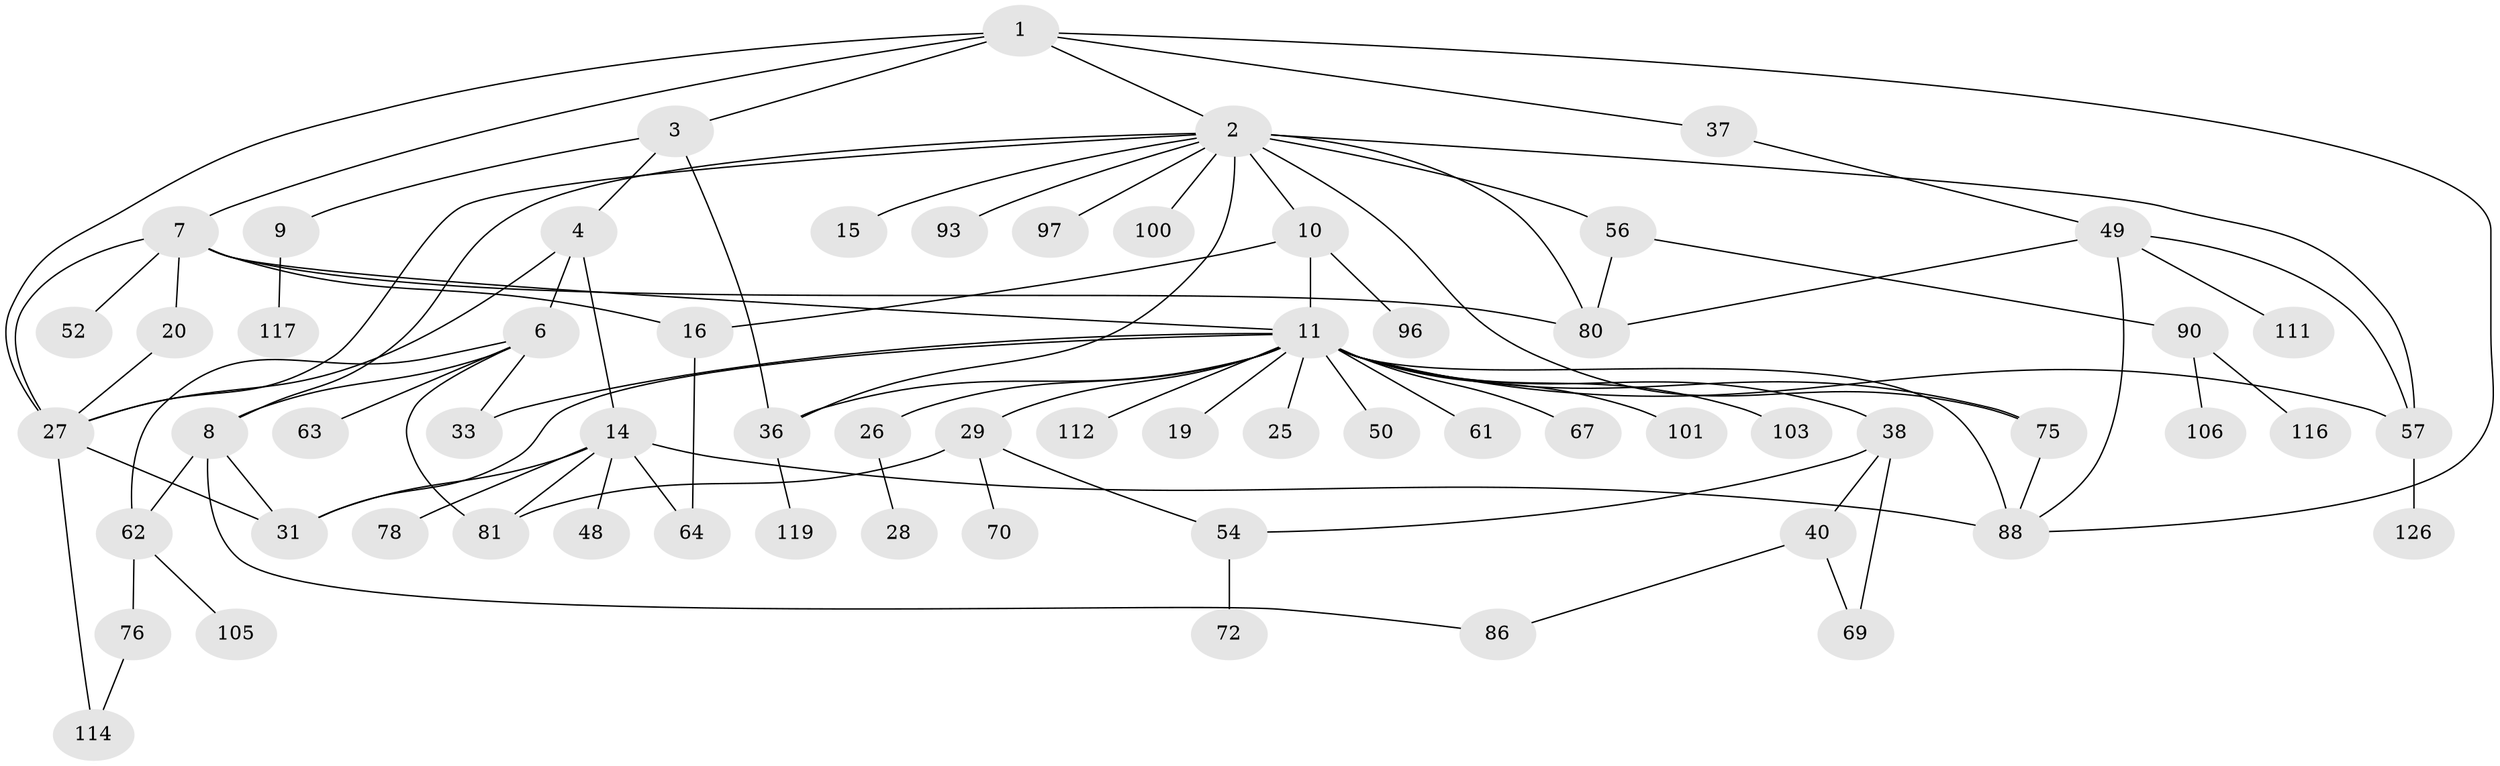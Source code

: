 // original degree distribution, {6: 0.0234375, 4: 0.1328125, 7: 0.015625, 5: 0.0625, 2: 0.234375, 1: 0.3359375, 8: 0.015625, 3: 0.1796875}
// Generated by graph-tools (version 1.1) at 2025/13/03/09/25 04:13:25]
// undirected, 64 vertices, 94 edges
graph export_dot {
graph [start="1"]
  node [color=gray90,style=filled];
  1 [super="+39+47"];
  2 [super="+5+12+127+59+35"];
  3;
  4;
  6 [super="+17"];
  7 [super="+66+13"];
  8;
  9;
  10 [super="+32"];
  11 [super="+23+45+24+18"];
  14;
  15;
  16 [super="+85"];
  19;
  20 [super="+42"];
  25;
  26;
  27 [super="+68+83"];
  28;
  29 [super="+51"];
  31 [super="+89+121"];
  33 [super="+74"];
  36 [super="+125+82"];
  37 [super="+43+60"];
  38;
  40 [super="+65+84"];
  48;
  49 [super="+109+53"];
  50;
  52;
  54;
  56;
  57 [super="+79"];
  61;
  62;
  63;
  64;
  67 [super="+107"];
  69;
  70;
  72;
  75;
  76 [super="+102"];
  78;
  80 [super="+99"];
  81;
  86;
  88 [super="+95+92+122"];
  90;
  93;
  96;
  97;
  100;
  101;
  103;
  105;
  106;
  111;
  112;
  114;
  116;
  117;
  119;
  126;
  1 -- 2;
  1 -- 3;
  1 -- 7;
  1 -- 37;
  1 -- 88;
  1 -- 27;
  2 -- 80;
  2 -- 36 [weight=2];
  2 -- 10;
  2 -- 75;
  2 -- 93;
  2 -- 15;
  2 -- 97;
  2 -- 57 [weight=2];
  2 -- 100;
  2 -- 8;
  2 -- 56;
  2 -- 27;
  3 -- 4;
  3 -- 9;
  3 -- 36;
  4 -- 6;
  4 -- 14;
  4 -- 27;
  6 -- 8;
  6 -- 33;
  6 -- 62;
  6 -- 81;
  6 -- 63;
  7 -- 80;
  7 -- 11 [weight=2];
  7 -- 16;
  7 -- 20;
  7 -- 52;
  7 -- 27;
  8 -- 62;
  8 -- 31;
  8 -- 86;
  9 -- 117;
  10 -- 11;
  10 -- 16;
  10 -- 96;
  11 -- 57;
  11 -- 67;
  11 -- 75;
  11 -- 50;
  11 -- 26;
  11 -- 61;
  11 -- 31;
  11 -- 112;
  11 -- 33;
  11 -- 88 [weight=2];
  11 -- 38;
  11 -- 36;
  11 -- 101;
  11 -- 103;
  11 -- 19;
  11 -- 25;
  11 -- 29;
  14 -- 48;
  14 -- 64;
  14 -- 78;
  14 -- 81;
  14 -- 88;
  14 -- 31;
  16 -- 64;
  20 -- 27;
  26 -- 28;
  27 -- 31;
  27 -- 114;
  29 -- 70;
  29 -- 81;
  29 -- 54;
  36 -- 119;
  37 -- 49;
  38 -- 40;
  38 -- 54;
  38 -- 69;
  40 -- 69;
  40 -- 86;
  49 -- 57;
  49 -- 111;
  49 -- 88;
  49 -- 80;
  54 -- 72;
  56 -- 80;
  56 -- 90;
  57 -- 126;
  62 -- 76;
  62 -- 105;
  75 -- 88;
  76 -- 114;
  90 -- 106;
  90 -- 116;
}
